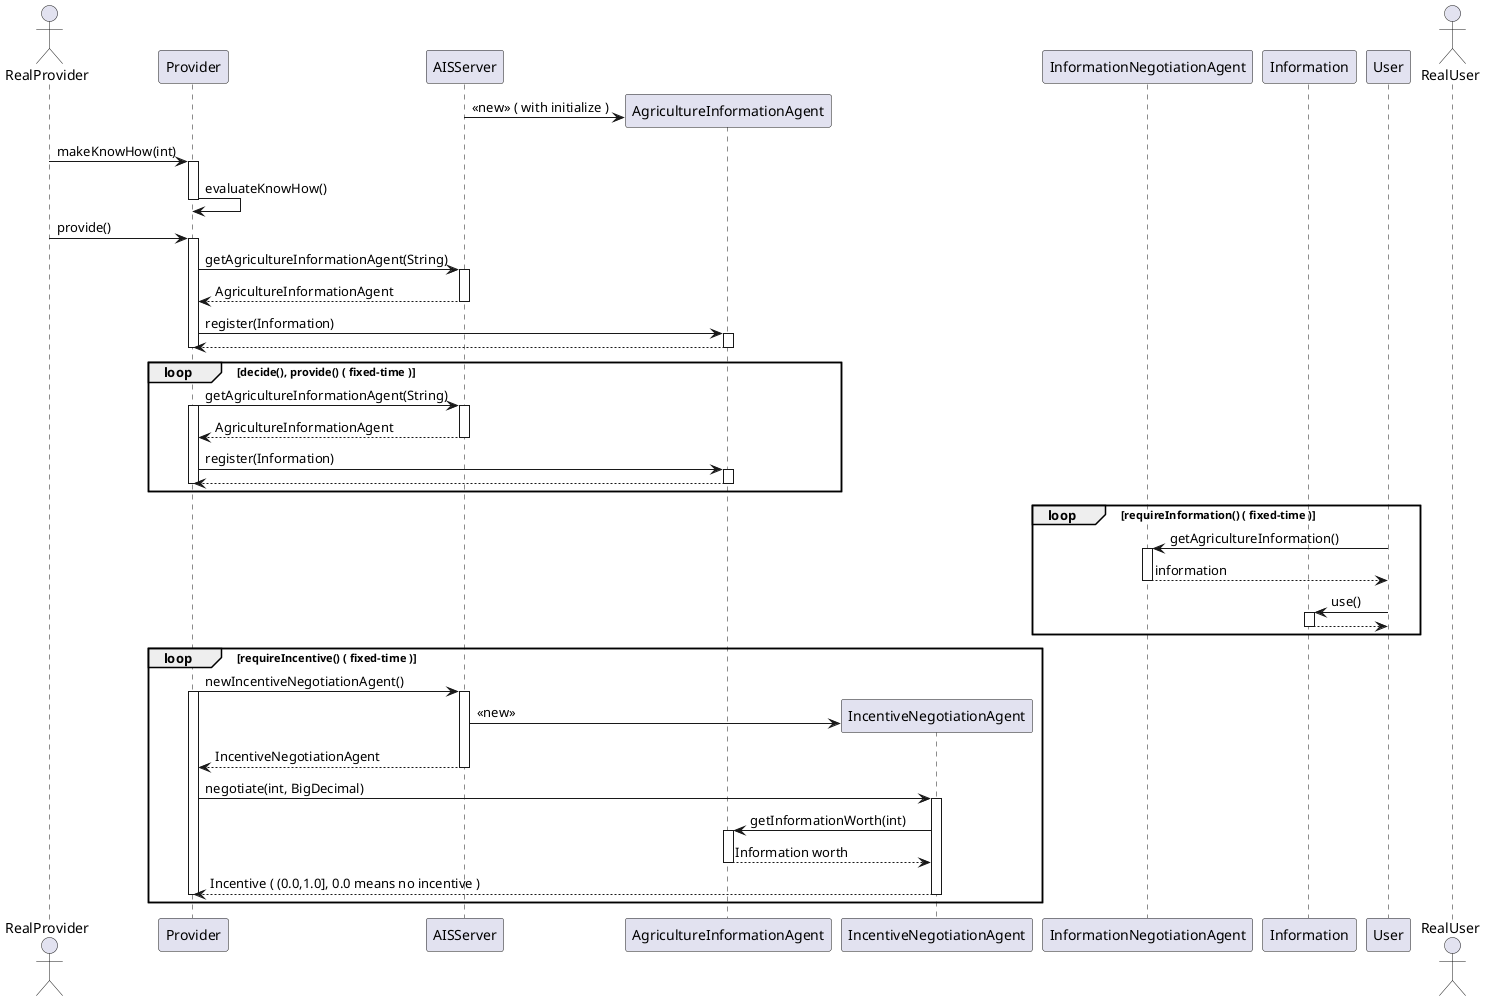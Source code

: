 @startuml

actor RealProvider as RealProvider
participant Provider as Provider
participant AISServer as AISS
participant AgricultureInformationAgent as AIA
participant IncentiveNegotiationAgent as INA
participant InformationNegotiationAgent as InfNA
participant Information as Inf
participant User as User
actor RealUser as RealUser

create AIA
AISS -> AIA : << new >> ( with initialize )
RealProvider -> Provider : makeKnowHow(int)
activate Provider
Provider -> Provider : evaluateKnowHow()
deactivate Provider
RealProvider -> Provider : provide()
activate Provider
Provider -> AISS : getAgricultureInformationAgent(String)
activate AISS
Provider <-- AISS : AgricultureInformationAgent
deactivate AISS
Provider -> AIA : register(Information)
activate AIA
Provider <-- AIA
deactivate AIA
deactivate Provider

loop decide(), provide() ( fixed-time )
    Provider -> AISS : getAgricultureInformationAgent(String)
    activate Provider
    activate AISS
    Provider <-- AISS : AgricultureInformationAgent
    deactivate AISS
    Provider -> AIA : register(Information)
    activate AIA
    Provider <-- AIA
    deactivate AIA
    deactivate Provider
end

loop requireInformation() ( fixed-time )
    InfNA <- User : getAgricultureInformation()
    activate InfNA
    InfNA --> User : information
    deactivate InfNA
    Inf <- User : use()
    activate Inf
    Inf --> User
    deactivate Inf
end

loop requireIncentive() ( fixed-time )
    Provider -> AISS : newIncentiveNegotiationAgent()
    activate Provider
    activate AISS
    create INA
    AISS -> INA : << new >>
    Provider <-- AISS : IncentiveNegotiationAgent
    deactivate AISS
    Provider -> INA : negotiate(int, BigDecimal)
    activate INA
    AIA <- INA : getInformationWorth(int)
    activate AIA
    AIA --> INA : Information worth
    deactivate AIA
    Provider <-- INA : Incentive ( (0.0,1.0], 0.0 means no incentive )
    deactivate INA
    deactivate Provider
end

@enduml